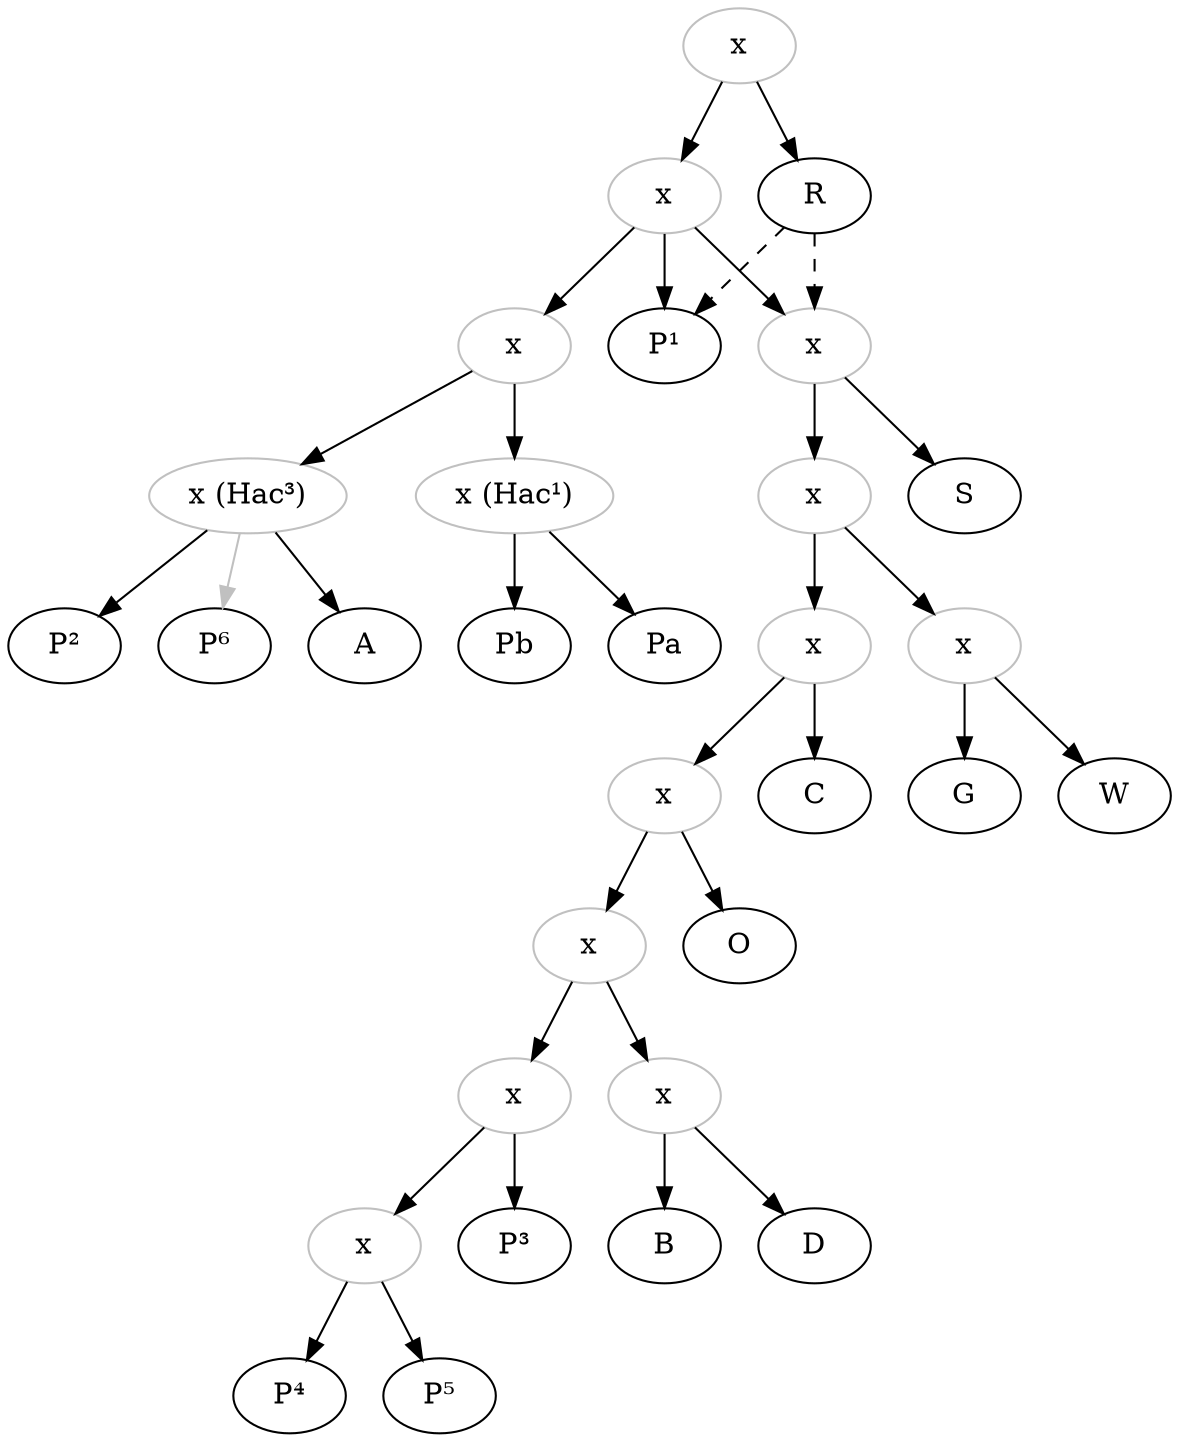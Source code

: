 digraph {
x1[label="x", color="grey"]
x2[label="x", color="grey"]
x3[label="x", color="grey"]
xHac3[label="x (Hac³)", color="grey"]
xHac1[label="x (Hac¹)", color="grey"]
x4[label="x", color="grey"]
x5[label="x", color="grey"]
x6[label="x", color="grey"]
x7[label="x", color="grey"]
x8[label="x", color="grey"]
x9[label="x", color="grey"]
x10[label="x", color="grey"]
x11[label="x", color="grey"]
x12[label="x", color="grey"]
x1[label="x", color="grey"]
P1[label="P¹"]
P2[label="P²"]
P3[label="P³"]
P4[label="P⁴"]
P5[label="P⁵"]
P6[label="P⁶"]


x1->R;
x1->x2;
x2->x3;
x3->xHac3;
xHac3->A;
xHac3->P2;
xHac3->P6[color="grey"];
x3->xHac1;
xHac1->Pa;
xHac1->Pb;
x2->P1;
x2->x4;
x4->S;
x4->x5;
x5->x6;
x6->G;
x6->W;
x5->x7;
x7->C;
x7->x8;
x8->x9;
x9->x10;
x10->P3;
x10->x11;
x11->P4;
x11->P5;
x9->x12;
x12->B;
x12->D;
x8->O;
R->P1[style="dashed"];
R->x4[style="dashed"];

}

